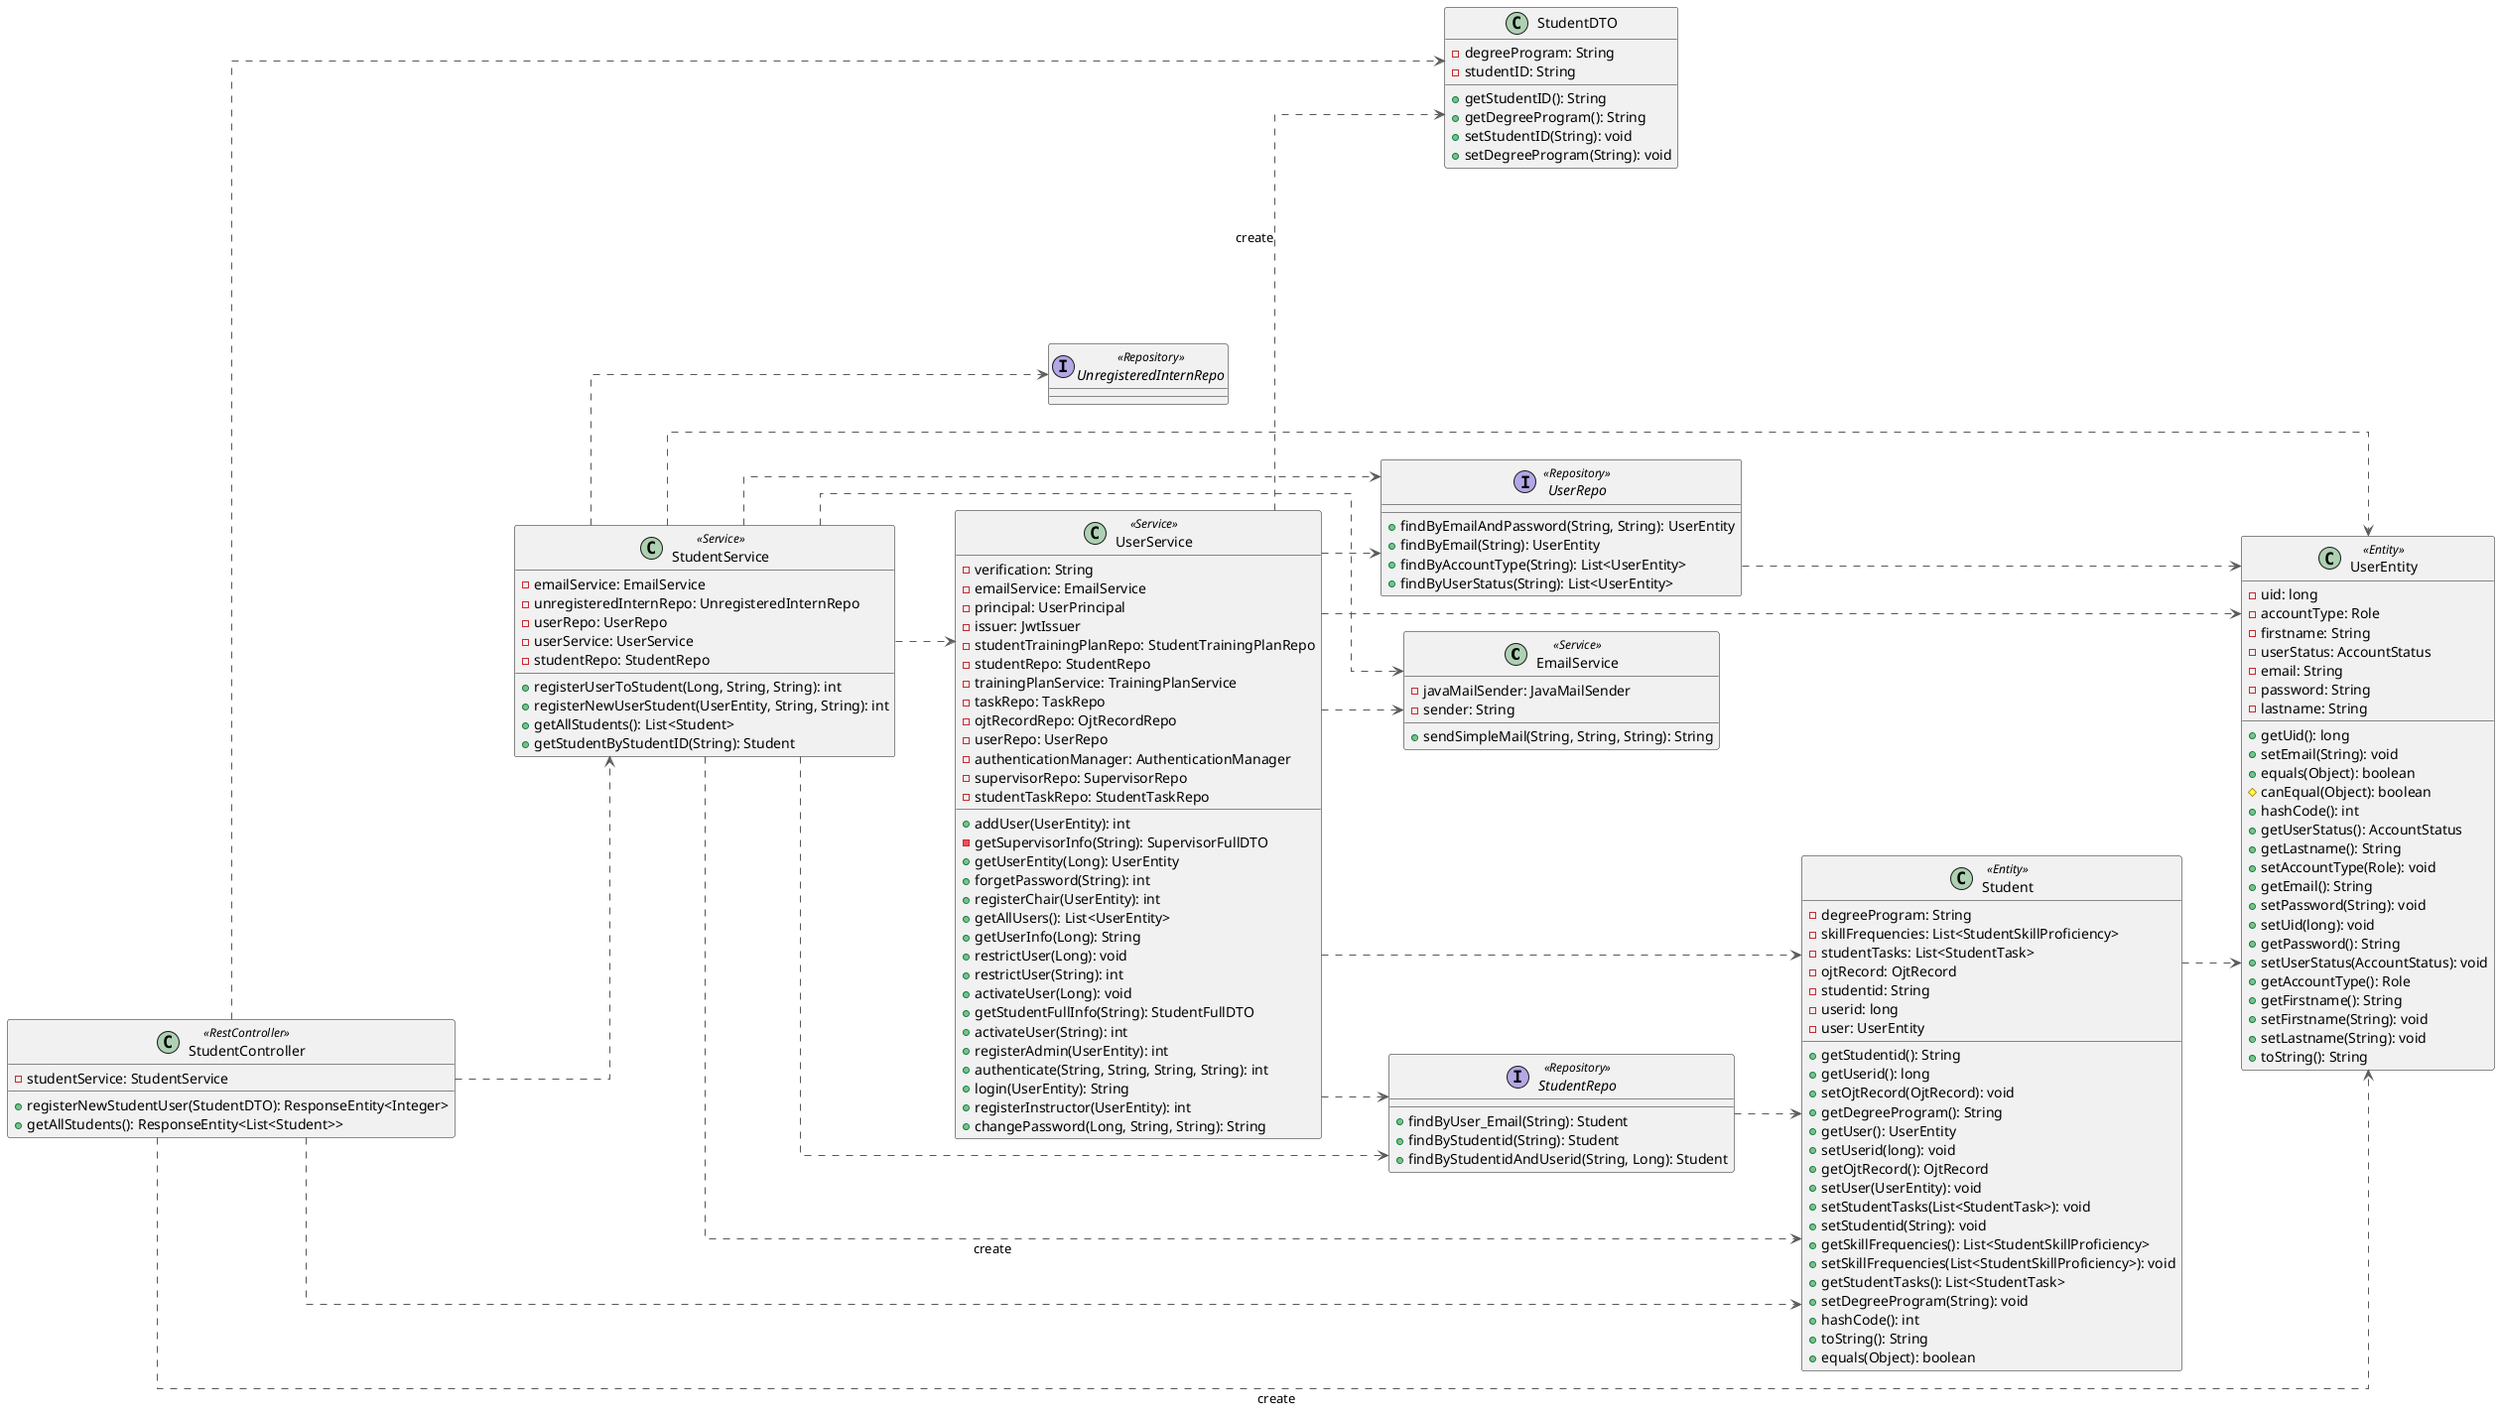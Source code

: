 @startuml
left to right direction
skinparam linetype ortho

class EmailService << Service >> {
  - javaMailSender: JavaMailSender
  - sender: String
  + sendSimpleMail(String, String, String): String
}
class Student << Entity >> {
  - degreeProgram: String
  - skillFrequencies: List<StudentSkillProficiency>
  - studentTasks: List<StudentTask>
  - ojtRecord: OjtRecord
  - studentid: String
  - userid: long
  - user: UserEntity
  + getStudentid(): String
  + getUserid(): long
  + setOjtRecord(OjtRecord): void
  + getDegreeProgram(): String
  + getUser(): UserEntity
  + setUserid(long): void
  + getOjtRecord(): OjtRecord
  + setUser(UserEntity): void
  + setStudentTasks(List<StudentTask>): void
  + setStudentid(String): void
  + getSkillFrequencies(): List<StudentSkillProficiency>
  + setSkillFrequencies(List<StudentSkillProficiency>): void
  + getStudentTasks(): List<StudentTask>
  + setDegreeProgram(String): void
  + hashCode(): int
  + toString(): String
  + equals(Object): boolean
}
class StudentController << RestController >> {
  - studentService: StudentService
  + registerNewStudentUser(StudentDTO): ResponseEntity<Integer>
  + getAllStudents(): ResponseEntity<List<Student>>
}
class StudentDTO {
  - degreeProgram: String
  - studentID: String
  + getStudentID(): String
  + getDegreeProgram(): String
  + setStudentID(String): void
  + setDegreeProgram(String): void
}
interface StudentRepo << Repository>> {
  + findByUser_Email(String): Student
  + findByStudentid(String): Student
  + findByStudentidAndUserid(String, Long): Student
}
class StudentService << Service >> {
  - emailService: EmailService
  - unregisteredInternRepo: UnregisteredInternRepo
  - userRepo: UserRepo
  - userService: UserService
  - studentRepo: StudentRepo
  + registerUserToStudent(Long, String, String): int
  + registerNewUserStudent(UserEntity, String, String): int
  + getAllStudents(): List<Student>
  + getStudentByStudentID(String): Student
}
interface UnregisteredInternRepo << Repository>>
class UserEntity << Entity >> {
  - uid: long
  - accountType: Role
  - firstname: String
  - userStatus: AccountStatus
  - email: String
  - password: String
  - lastname: String
  + getUid(): long
  + setEmail(String): void
  + equals(Object): boolean
  # canEqual(Object): boolean
  + hashCode(): int
  + getUserStatus(): AccountStatus
  + getLastname(): String
  + setAccountType(Role): void
  + getEmail(): String
  + setPassword(String): void
  + setUid(long): void
  + getPassword(): String
  + setUserStatus(AccountStatus): void
  + getAccountType(): Role
  + getFirstname(): String
  + setFirstname(String): void
  + setLastname(String): void
  + toString(): String
}
interface UserRepo << Repository>> {
  + findByEmailAndPassword(String, String): UserEntity
  + findByEmail(String): UserEntity
  + findByAccountType(String): List<UserEntity>
  + findByUserStatus(String): List<UserEntity>
}
class UserService << Service >> {
  - verification: String
  - emailService: EmailService
  - principal: UserPrincipal
  - issuer: JwtIssuer
  - studentTrainingPlanRepo: StudentTrainingPlanRepo
  - studentRepo: StudentRepo
  - trainingPlanService: TrainingPlanService
  - taskRepo: TaskRepo
  - ojtRecordRepo: OjtRecordRepo
  - userRepo: UserRepo
  - authenticationManager: AuthenticationManager
  - supervisorRepo: SupervisorRepo
  - studentTaskRepo: StudentTaskRepo
  + addUser(UserEntity): int
  - getSupervisorInfo(String): SupervisorFullDTO
  + getUserEntity(Long): UserEntity
  + forgetPassword(String): int
  + registerChair(UserEntity): int
  + getAllUsers(): List<UserEntity>
  + getUserInfo(Long): String
  + restrictUser(Long): void
  + restrictUser(String): int
  + activateUser(Long): void
  + getStudentFullInfo(String): StudentFullDTO
  + activateUser(String): int
  + registerAdmin(UserEntity): int
  + authenticate(String, String, String, String): int
  + login(UserEntity): String
  + registerInstructor(UserEntity): int
  + changePassword(Long, String, String): String
}

Student                 -[#595959,dashed]->  UserEntity
StudentController       -[#595959,dashed]->  Student
StudentController       -[#595959,dashed]->  StudentDTO
StudentController       -[#595959,dashed]->  StudentService
StudentController       -[#595959,dashed]->  UserEntity             : "«create»"
StudentRepo             -[#595959,dashed]->  Student
StudentService          -[#595959,dashed]->  EmailService
StudentService          -[#595959,dashed]->  Student                : "«create»"
StudentService          -[#595959,dashed]->  StudentRepo
StudentService          -[#595959,dashed]->  UnregisteredInternRepo
StudentService          -[#595959,dashed]->  UserEntity
StudentService          -[#595959,dashed]->  UserRepo
StudentService          -[#595959,dashed]->  UserService
UserRepo                -[#595959,dashed]->  UserEntity
UserService             -[#595959,dashed]->  EmailService
UserService             -[#595959,dashed]->  Student
UserService             -[#595959,dashed]->  StudentDTO             : "«create»"
UserService             -[#595959,dashed]->  StudentRepo
UserService             -[#595959,dashed]->  UserEntity
UserService             -[#595959,dashed]->  UserRepo
@enduml